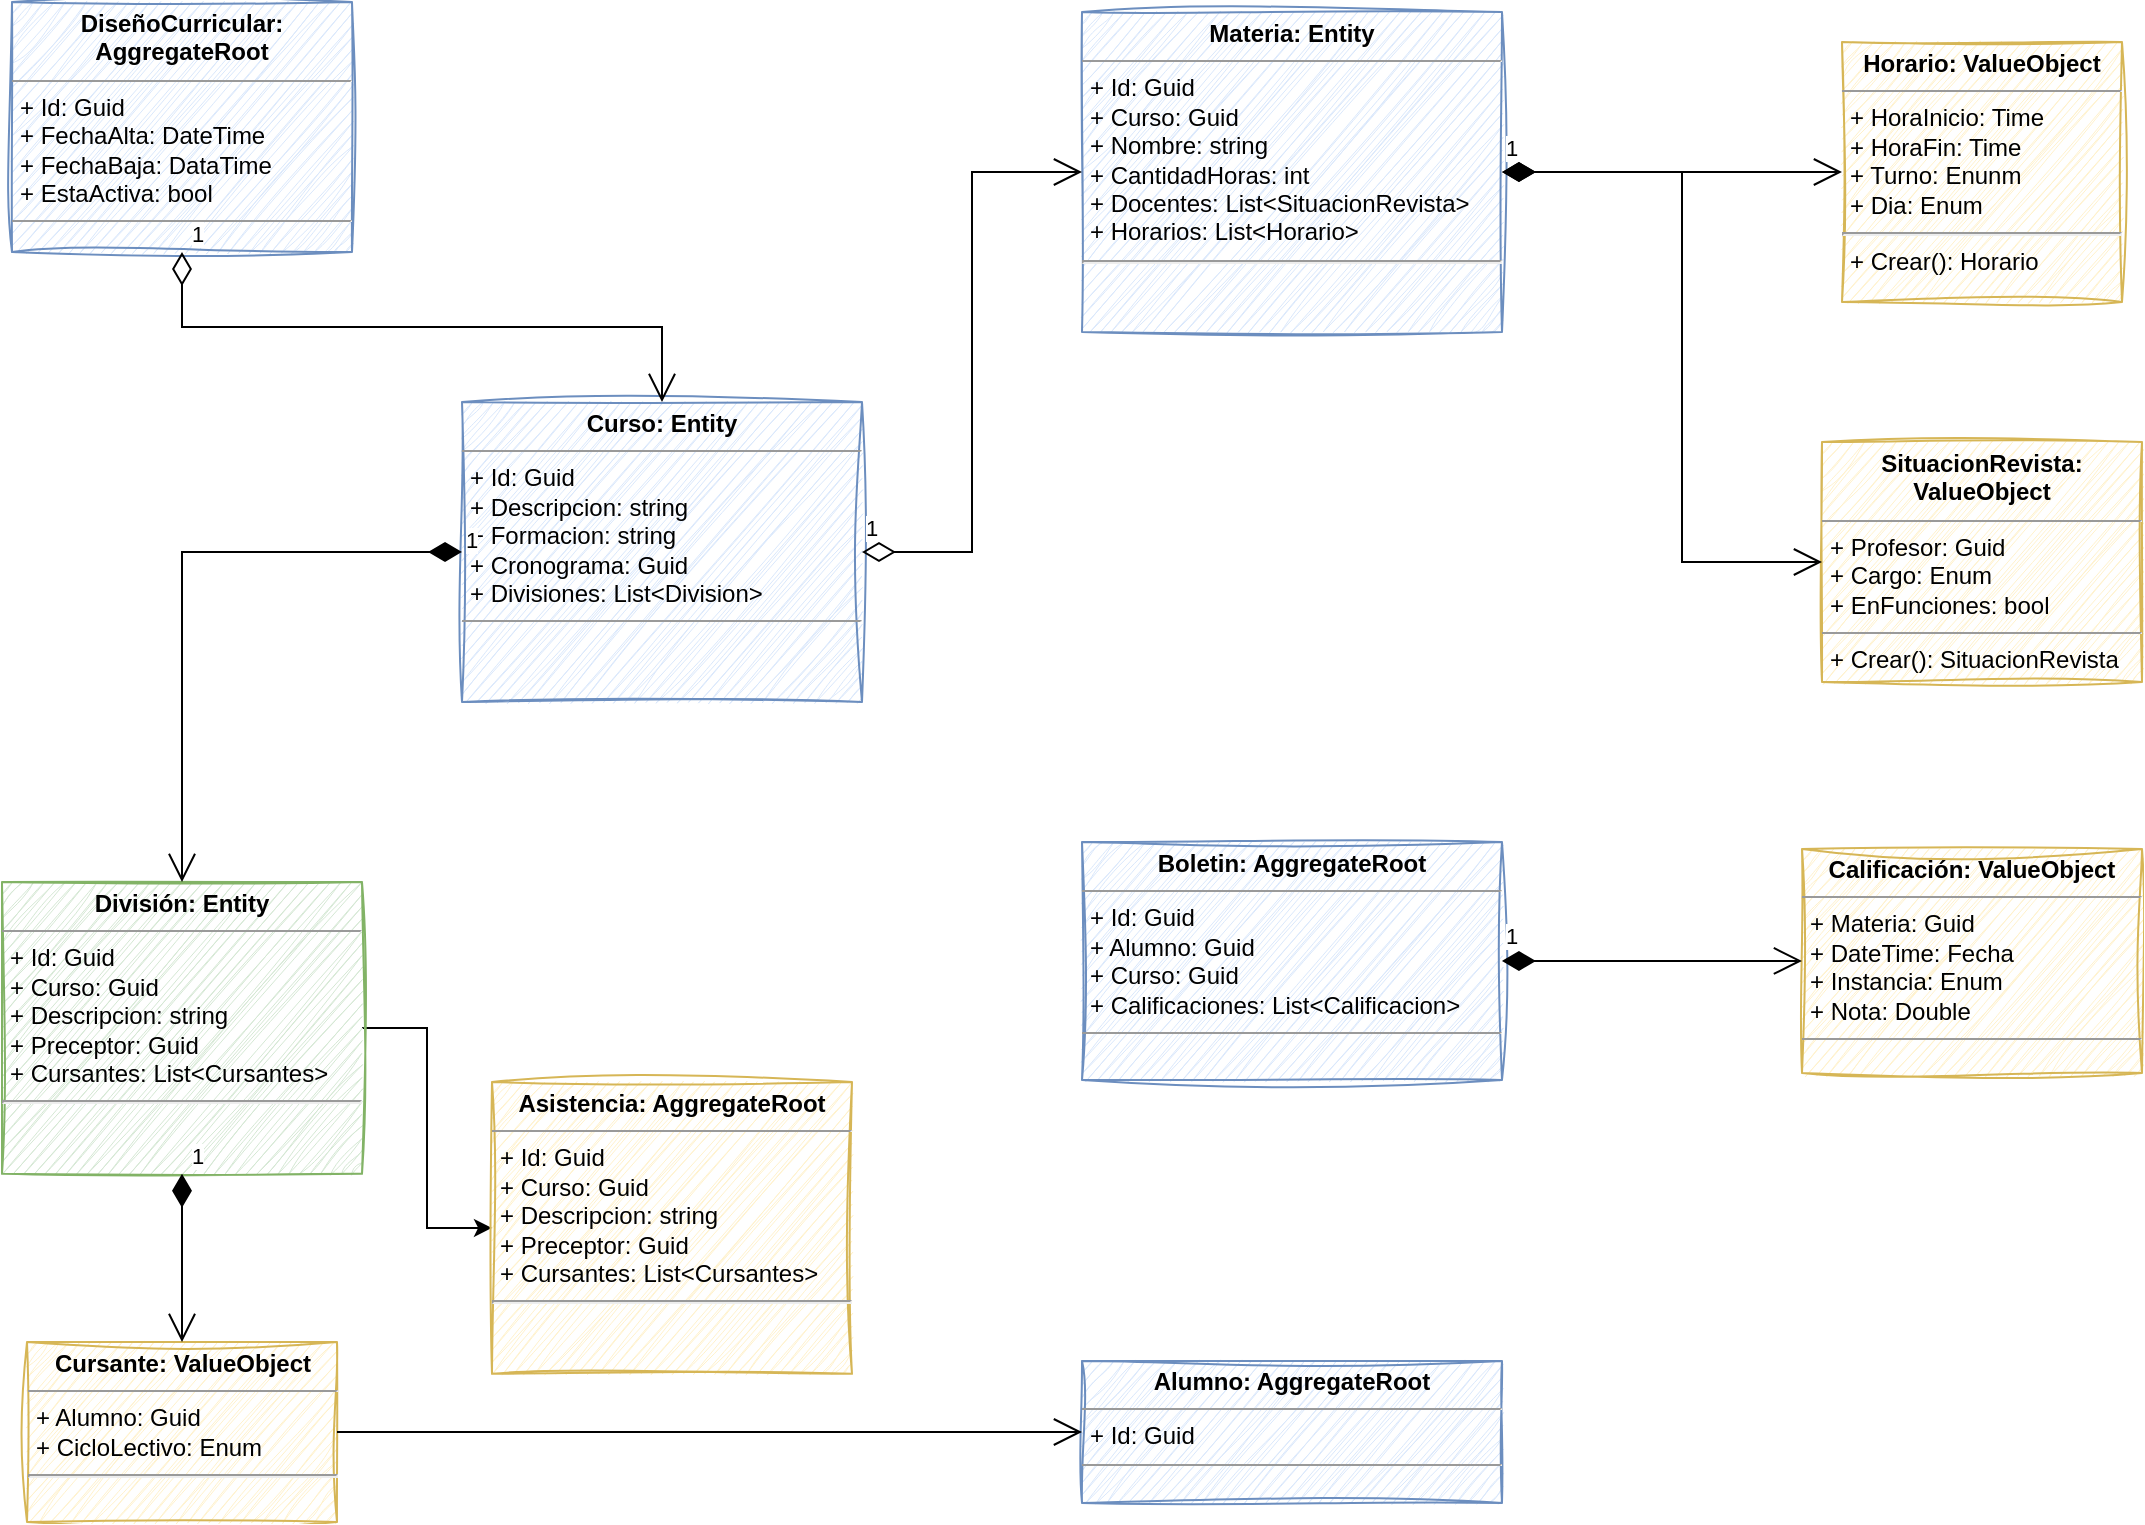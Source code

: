 <mxfile version="24.5.1" type="device">
  <diagram name="Página-1" id="BmQpAQnhH2ju0ME5Bwdr">
    <mxGraphModel dx="1222" dy="785" grid="1" gridSize="10" guides="1" tooltips="1" connect="1" arrows="1" fold="1" page="1" pageScale="1" pageWidth="1169" pageHeight="827" math="0" shadow="0">
      <root>
        <mxCell id="0" />
        <mxCell id="1" parent="0" />
        <mxCell id="twf0PPjM9mNhaG3VMw-u-50" value="" style="edgeStyle=orthogonalEdgeStyle;rounded=0;orthogonalLoop=1;jettySize=auto;html=1;" edge="1" parent="1" source="slrVzPa48H6eJzgvsd5o-6" target="twf0PPjM9mNhaG3VMw-u-49">
          <mxGeometry relative="1" as="geometry" />
        </mxCell>
        <mxCell id="slrVzPa48H6eJzgvsd5o-6" value="&lt;p style=&quot;margin:0px;margin-top:4px;text-align:center;&quot;&gt;&lt;b&gt;División: Entity&lt;/b&gt;&lt;/p&gt;&lt;hr size=&quot;1&quot;&gt;&lt;p style=&quot;margin:0px;margin-left:4px;&quot;&gt;+ Id: Guid&lt;/p&gt;&lt;p style=&quot;margin:0px;margin-left:4px;&quot;&gt;+ Curso: Guid&lt;/p&gt;&lt;p style=&quot;margin:0px;margin-left:4px;&quot;&gt;+ Descripcion: string&lt;/p&gt;&lt;p style=&quot;margin:0px;margin-left:4px;&quot;&gt;+ Preceptor: Guid&lt;/p&gt;&lt;p style=&quot;margin:0px;margin-left:4px;&quot;&gt;+ Cursantes: List&amp;lt;Cursantes&amp;gt;&lt;/p&gt;&lt;hr&gt;" style="verticalAlign=top;align=left;overflow=fill;fontSize=12;fontFamily=Helvetica;html=1;whiteSpace=wrap;fillColor=#d5e8d4;strokeColor=#82b366;labelBackgroundColor=none;labelBorderColor=none;sketch=1;curveFitting=1;jiggle=2;" parent="1" vertex="1">
          <mxGeometry x="20" y="480.0" width="180" height="145.93" as="geometry" />
        </mxCell>
        <mxCell id="fSairsaPHRafN0FBANSZ-2" value="&lt;p style=&quot;margin:0px;margin-top:4px;text-align:center;&quot;&gt;&lt;b&gt;&lt;span style=&quot;background-color: initial; text-align: left;&quot;&gt;DiseñoCurricular&lt;/span&gt;: AggregateRoot&lt;/b&gt;&lt;/p&gt;&lt;hr size=&quot;1&quot;&gt;&lt;p style=&quot;margin:0px;margin-left:4px;&quot;&gt;+ Id: Guid&lt;/p&gt;&lt;p style=&quot;margin:0px;margin-left:4px;&quot;&gt;+ FechaAlta: DateTime&lt;/p&gt;&lt;p style=&quot;margin:0px;margin-left:4px;&quot;&gt;+ FechaBaja: DataTime&lt;/p&gt;&lt;p style=&quot;margin:0px;margin-left:4px;&quot;&gt;&lt;span style=&quot;background-color: initial;&quot;&gt;+ EstaActiva: bool&lt;/span&gt;&lt;br&gt;&lt;/p&gt;&lt;hr size=&quot;1&quot;&gt;&lt;p style=&quot;margin:0px;margin-left:4px;&quot;&gt;&lt;br&gt;&lt;/p&gt;" style="verticalAlign=top;align=left;overflow=fill;fontSize=12;fontFamily=Helvetica;html=1;whiteSpace=wrap;fillColor=#dae8fc;strokeColor=#6c8ebf;labelBackgroundColor=none;labelBorderColor=none;rounded=0;sketch=1;curveFitting=1;jiggle=2;" parent="1" vertex="1">
          <mxGeometry x="25" y="40" width="170" height="125" as="geometry" />
        </mxCell>
        <mxCell id="fSairsaPHRafN0FBANSZ-3" value="&lt;p style=&quot;margin:0px;margin-top:4px;text-align:center;&quot;&gt;&lt;b&gt;SituacionRevista: ValueObject&lt;/b&gt;&lt;/p&gt;&lt;hr size=&quot;1&quot;&gt;&lt;p style=&quot;margin:0px;margin-left:4px;&quot;&gt;+ Profesor: Guid&lt;/p&gt;&lt;p style=&quot;margin:0px;margin-left:4px;&quot;&gt;+ Cargo: Enum&lt;/p&gt;&lt;p style=&quot;margin:0px;margin-left:4px;&quot;&gt;+ EnFunciones: bool&lt;/p&gt;&lt;hr size=&quot;1&quot;&gt;&lt;p style=&quot;margin:0px;margin-left:4px;&quot;&gt;+ Crear(): SituacionRevista&lt;/p&gt;" style="verticalAlign=top;align=left;overflow=fill;fontSize=12;fontFamily=Helvetica;html=1;whiteSpace=wrap;fillColor=#fff2cc;strokeColor=#d6b656;labelBackgroundColor=none;labelBorderColor=none;sketch=1;curveFitting=1;jiggle=2;rounded=0;" parent="1" vertex="1">
          <mxGeometry x="930" y="260" width="160" height="120" as="geometry" />
        </mxCell>
        <mxCell id="fSairsaPHRafN0FBANSZ-9" value="&lt;p style=&quot;margin:0px;margin-top:4px;text-align:center;&quot;&gt;&lt;b&gt;Cursante: ValueObject&lt;/b&gt;&lt;/p&gt;&lt;hr size=&quot;1&quot;&gt;&lt;p style=&quot;margin:0px;margin-left:4px;&quot;&gt;&lt;span style=&quot;&quot;&gt;+ Alumno: Guid&lt;/span&gt;&lt;/p&gt;&lt;p style=&quot;margin:0px;margin-left:4px;&quot;&gt;&lt;span style=&quot;&quot;&gt;+ CicloLectivo: Enum&lt;/span&gt;&lt;/p&gt;&lt;hr&gt;" style="verticalAlign=top;align=left;overflow=fill;fontSize=12;fontFamily=Helvetica;html=1;whiteSpace=wrap;fillColor=#fff2cc;strokeColor=#d6b656;labelBackgroundColor=none;labelBorderColor=none;rounded=0;sketch=1;curveFitting=1;jiggle=2;" parent="1" vertex="1">
          <mxGeometry x="32.5" y="710.0" width="155" height="90" as="geometry" />
        </mxCell>
        <mxCell id="fSairsaPHRafN0FBANSZ-12" value="&lt;p style=&quot;margin:0px;margin-top:4px;text-align:center;&quot;&gt;&lt;b&gt;Boletin: AggregateRoot&lt;/b&gt;&lt;/p&gt;&lt;hr size=&quot;1&quot;&gt;&lt;p style=&quot;margin:0px;margin-left:4px;&quot;&gt;+ Id: Guid&lt;/p&gt;&lt;p style=&quot;margin:0px;margin-left:4px;&quot;&gt;+ Alumno: Guid&lt;/p&gt;&lt;p style=&quot;margin:0px;margin-left:4px;&quot;&gt;+ Curso: Guid&lt;/p&gt;&lt;p style=&quot;margin:0px;margin-left:4px;&quot;&gt;+ Calificaciones: List&amp;lt;Calificacion&amp;gt;&lt;/p&gt;&lt;hr size=&quot;1&quot;&gt;&lt;p style=&quot;margin:0px;margin-left:4px;&quot;&gt;&lt;br&gt;&lt;/p&gt;" style="verticalAlign=top;align=left;overflow=fill;fontSize=12;fontFamily=Helvetica;html=1;whiteSpace=wrap;fillColor=#dae8fc;strokeColor=#6c8ebf;sketch=1;curveFitting=1;jiggle=2;rounded=0;" parent="1" vertex="1">
          <mxGeometry x="560" y="460" width="210" height="118.98" as="geometry" />
        </mxCell>
        <mxCell id="EG9hLnG0glLrsyxEOugy-1" value="&lt;p style=&quot;margin:0px;margin-top:4px;text-align:center;&quot;&gt;&lt;b&gt;Materia: Entity&lt;/b&gt;&lt;/p&gt;&lt;hr size=&quot;1&quot;&gt;&lt;p style=&quot;margin:0px;margin-left:4px;&quot;&gt;+ Id: Guid&lt;/p&gt;&lt;p style=&quot;margin:0px;margin-left:4px;&quot;&gt;+ Curso: Guid&lt;/p&gt;&lt;p style=&quot;margin:0px;margin-left:4px;&quot;&gt;+ Nombre: string&lt;/p&gt;&lt;p style=&quot;margin:0px;margin-left:4px;&quot;&gt;+ CantidadHoras: int&lt;/p&gt;&lt;p style=&quot;margin:0px;margin-left:4px;&quot;&gt;&lt;span style=&quot;background-color: initial;&quot;&gt;+ Docentes: List&amp;lt;SituacionRevista&amp;gt;&lt;/span&gt;&lt;br&gt;&lt;/p&gt;&lt;p style=&quot;margin:0px;margin-left:4px;&quot;&gt;&lt;span style=&quot;background-color: initial;&quot;&gt;+ Horarios: List&amp;lt;Horario&amp;gt;&lt;/span&gt;&lt;/p&gt;&lt;hr&gt;" style="verticalAlign=top;align=left;overflow=fill;fontSize=12;fontFamily=Helvetica;html=1;whiteSpace=wrap;fillColor=#dae8fc;strokeColor=#6c8ebf;labelBackgroundColor=none;labelBorderColor=none;rounded=0;sketch=1;curveFitting=1;jiggle=2;" parent="1" vertex="1">
          <mxGeometry x="560" y="45" width="210" height="160" as="geometry" />
        </mxCell>
        <mxCell id="twf0PPjM9mNhaG3VMw-u-1" value="&lt;p style=&quot;margin:0px;margin-top:4px;text-align:center;&quot;&gt;&lt;b&gt;Calificación: ValueObject&lt;/b&gt;&lt;/p&gt;&lt;hr size=&quot;1&quot;&gt;&lt;p style=&quot;margin:0px;margin-left:4px;&quot;&gt;+ Materia: Guid&lt;/p&gt;&lt;p style=&quot;margin:0px;margin-left:4px;&quot;&gt;+ DateTime: Fecha&lt;/p&gt;&lt;p style=&quot;margin:0px;margin-left:4px;&quot;&gt;+ Instancia: Enum&lt;/p&gt;&lt;p style=&quot;margin:0px;margin-left:4px;&quot;&gt;+ Nota: Double&lt;/p&gt;&lt;hr size=&quot;1&quot;&gt;&lt;p style=&quot;margin:0px;margin-left:4px;&quot;&gt;&lt;br&gt;&lt;/p&gt;" style="verticalAlign=top;align=left;overflow=fill;fontSize=12;fontFamily=Helvetica;html=1;whiteSpace=wrap;fillColor=#fff2cc;strokeColor=#d6b656;sketch=1;curveFitting=1;jiggle=2;rounded=0;" vertex="1" parent="1">
          <mxGeometry x="920" y="463.47" width="170" height="112.04" as="geometry" />
        </mxCell>
        <mxCell id="twf0PPjM9mNhaG3VMw-u-3" value="&lt;p style=&quot;margin:0px;margin-top:4px;text-align:center;&quot;&gt;&lt;b&gt;Horario: ValueObject&lt;/b&gt;&lt;/p&gt;&lt;hr size=&quot;1&quot;&gt;&lt;p style=&quot;margin:0px;margin-left:4px;&quot;&gt;&lt;span style=&quot;background-color: initial;&quot;&gt;+ HoraInicio: Time&lt;/span&gt;&lt;br&gt;&lt;/p&gt;&lt;p style=&quot;margin:0px;margin-left:4px;&quot;&gt;+ HoraFin: Time&lt;/p&gt;&lt;p style=&quot;margin:0px;margin-left:4px;&quot;&gt;+ Turno: Enunm&lt;/p&gt;&lt;p style=&quot;margin:0px;margin-left:4px;&quot;&gt;&lt;span style=&quot;background-color: initial;&quot;&gt;+ Dia: Enum&lt;/span&gt;&lt;/p&gt;&lt;hr&gt;&lt;p style=&quot;margin:0px;margin-left:4px;&quot;&gt;&lt;span style=&quot;background-color: initial;&quot;&gt;+ Crear(): Horario&lt;/span&gt;&lt;/p&gt;" style="verticalAlign=top;align=left;overflow=fill;fontSize=12;fontFamily=Helvetica;html=1;whiteSpace=wrap;fillColor=#fff2cc;strokeColor=#d6b656;labelBackgroundColor=none;labelBorderColor=none;rounded=0;sketch=1;curveFitting=1;jiggle=2;" vertex="1" parent="1">
          <mxGeometry x="940" y="60" width="140" height="130" as="geometry" />
        </mxCell>
        <mxCell id="twf0PPjM9mNhaG3VMw-u-12" value="&lt;p style=&quot;margin:0px;margin-top:4px;text-align:center;&quot;&gt;&lt;b&gt;Curso: Entity&lt;/b&gt;&lt;/p&gt;&lt;hr size=&quot;1&quot;&gt;&lt;p style=&quot;margin: 0px 0px 0px 4px;&quot;&gt;+ Id: Guid&lt;/p&gt;&lt;p style=&quot;margin: 0px 0px 0px 4px;&quot;&gt;+ Descripcion: string&lt;/p&gt;&lt;p style=&quot;margin: 0px 0px 0px 4px;&quot;&gt;&lt;span style=&quot;background-color: initial;&quot;&gt;+ Formacion: string&lt;/span&gt;&lt;/p&gt;&lt;p style=&quot;margin: 0px 0px 0px 4px;&quot;&gt;+ Cronograma: Guid&lt;br&gt;&lt;/p&gt;&lt;p style=&quot;margin: 0px 0px 0px 4px;&quot;&gt;+ Divisiones: List&amp;lt;Division&amp;gt;&lt;/p&gt;&lt;hr size=&quot;1&quot;&gt;&lt;p style=&quot;margin:0px;margin-left:4px;&quot;&gt;&lt;br&gt;&lt;/p&gt;" style="verticalAlign=top;align=left;overflow=fill;fontSize=12;fontFamily=Helvetica;html=1;whiteSpace=wrap;fillColor=#dae8fc;strokeColor=#6c8ebf;labelBackgroundColor=none;labelBorderColor=none;rounded=0;sketch=1;curveFitting=1;jiggle=2;" vertex="1" parent="1">
          <mxGeometry x="250" y="240" width="200" height="150" as="geometry" />
        </mxCell>
        <mxCell id="twf0PPjM9mNhaG3VMw-u-14" value="1" style="endArrow=open;html=1;endSize=12;startArrow=diamondThin;startSize=14;startFill=1;edgeStyle=orthogonalEdgeStyle;align=left;verticalAlign=bottom;rounded=0;entryX=0;entryY=0.5;entryDx=0;entryDy=0;exitX=1;exitY=0.5;exitDx=0;exitDy=0;" edge="1" parent="1" source="EG9hLnG0glLrsyxEOugy-1" target="twf0PPjM9mNhaG3VMw-u-3">
          <mxGeometry x="-1" y="3" relative="1" as="geometry">
            <mxPoint x="930" y="510" as="sourcePoint" />
            <mxPoint x="1090" y="510" as="targetPoint" />
          </mxGeometry>
        </mxCell>
        <mxCell id="twf0PPjM9mNhaG3VMw-u-18" value="1" style="endArrow=open;html=1;endSize=12;startArrow=diamondThin;startSize=14;startFill=1;edgeStyle=orthogonalEdgeStyle;align=left;verticalAlign=bottom;rounded=0;exitX=0;exitY=0.5;exitDx=0;exitDy=0;entryX=0.5;entryY=0;entryDx=0;entryDy=0;" edge="1" parent="1" source="twf0PPjM9mNhaG3VMw-u-12" target="slrVzPa48H6eJzgvsd5o-6">
          <mxGeometry x="-1" y="3" relative="1" as="geometry">
            <mxPoint x="520" y="840" as="sourcePoint" />
            <mxPoint x="680" y="840" as="targetPoint" />
          </mxGeometry>
        </mxCell>
        <mxCell id="twf0PPjM9mNhaG3VMw-u-22" value="1" style="endArrow=open;html=1;endSize=12;startArrow=diamondThin;startSize=14;startFill=1;edgeStyle=orthogonalEdgeStyle;align=left;verticalAlign=bottom;rounded=0;exitX=1;exitY=0.5;exitDx=0;exitDy=0;" edge="1" parent="1" source="EG9hLnG0glLrsyxEOugy-1" target="fSairsaPHRafN0FBANSZ-3">
          <mxGeometry x="-1" y="3" relative="1" as="geometry">
            <mxPoint x="520" y="310" as="sourcePoint" />
            <mxPoint x="680" y="310" as="targetPoint" />
            <Array as="points">
              <mxPoint x="860" y="125" />
              <mxPoint x="860" y="320" />
            </Array>
          </mxGeometry>
        </mxCell>
        <mxCell id="twf0PPjM9mNhaG3VMw-u-27" value="1" style="endArrow=open;html=1;endSize=12;startArrow=diamondThin;startSize=14;startFill=0;edgeStyle=orthogonalEdgeStyle;align=left;verticalAlign=bottom;rounded=0;exitX=1;exitY=0.5;exitDx=0;exitDy=0;entryX=0;entryY=0.5;entryDx=0;entryDy=0;" edge="1" parent="1" source="twf0PPjM9mNhaG3VMw-u-12" target="EG9hLnG0glLrsyxEOugy-1">
          <mxGeometry x="-1" y="3" relative="1" as="geometry">
            <mxPoint x="520" y="310" as="sourcePoint" />
            <mxPoint x="680" y="310" as="targetPoint" />
          </mxGeometry>
        </mxCell>
        <mxCell id="twf0PPjM9mNhaG3VMw-u-34" value="1" style="endArrow=open;html=1;endSize=12;startArrow=diamondThin;startSize=14;startFill=0;edgeStyle=orthogonalEdgeStyle;align=left;verticalAlign=bottom;rounded=0;exitX=0.5;exitY=1;exitDx=0;exitDy=0;entryX=0.5;entryY=0;entryDx=0;entryDy=0;" edge="1" parent="1" source="fSairsaPHRafN0FBANSZ-2" target="twf0PPjM9mNhaG3VMw-u-12">
          <mxGeometry x="-1" y="3" relative="1" as="geometry">
            <mxPoint x="520" y="310" as="sourcePoint" />
            <mxPoint x="680" y="310" as="targetPoint" />
          </mxGeometry>
        </mxCell>
        <mxCell id="twf0PPjM9mNhaG3VMw-u-37" value="1" style="endArrow=open;html=1;endSize=12;startArrow=diamondThin;startSize=14;startFill=1;edgeStyle=orthogonalEdgeStyle;align=left;verticalAlign=bottom;rounded=0;exitX=0.5;exitY=1;exitDx=0;exitDy=0;entryX=0.5;entryY=0;entryDx=0;entryDy=0;" edge="1" parent="1" source="slrVzPa48H6eJzgvsd5o-6" target="fSairsaPHRafN0FBANSZ-9">
          <mxGeometry x="-1" y="3" relative="1" as="geometry">
            <mxPoint x="520" y="570" as="sourcePoint" />
            <mxPoint x="680" y="570" as="targetPoint" />
          </mxGeometry>
        </mxCell>
        <mxCell id="twf0PPjM9mNhaG3VMw-u-42" value="1" style="endArrow=open;html=1;endSize=12;startArrow=diamondThin;startSize=14;startFill=1;edgeStyle=orthogonalEdgeStyle;align=left;verticalAlign=bottom;rounded=0;entryX=0;entryY=0.5;entryDx=0;entryDy=0;exitX=1;exitY=0.5;exitDx=0;exitDy=0;" edge="1" parent="1" source="fSairsaPHRafN0FBANSZ-12" target="twf0PPjM9mNhaG3VMw-u-1">
          <mxGeometry x="-1" y="3" relative="1" as="geometry">
            <mxPoint x="890" y="700" as="sourcePoint" />
            <mxPoint x="680" y="570" as="targetPoint" />
          </mxGeometry>
        </mxCell>
        <mxCell id="twf0PPjM9mNhaG3VMw-u-46" value="&lt;p style=&quot;margin:0px;margin-top:4px;text-align:center;&quot;&gt;&lt;b&gt;Alumno: AggregateRoot&lt;/b&gt;&lt;/p&gt;&lt;hr size=&quot;1&quot;&gt;&lt;p style=&quot;margin:0px;margin-left:4px;&quot;&gt;+ Id: Guid&lt;/p&gt;&lt;hr size=&quot;1&quot;&gt;&lt;p style=&quot;margin:0px;margin-left:4px;&quot;&gt;&lt;br&gt;&lt;/p&gt;" style="verticalAlign=top;align=left;overflow=fill;fontSize=12;fontFamily=Helvetica;html=1;whiteSpace=wrap;fillColor=#dae8fc;strokeColor=#6c8ebf;sketch=1;curveFitting=1;jiggle=2;rounded=0;" vertex="1" parent="1">
          <mxGeometry x="560" y="719.49" width="210" height="71.02" as="geometry" />
        </mxCell>
        <mxCell id="twf0PPjM9mNhaG3VMw-u-48" value="" style="endArrow=open;endFill=1;endSize=12;html=1;rounded=0;exitX=1;exitY=0.5;exitDx=0;exitDy=0;entryX=0;entryY=0.5;entryDx=0;entryDy=0;edgeStyle=orthogonalEdgeStyle;" edge="1" parent="1" source="fSairsaPHRafN0FBANSZ-9" target="twf0PPjM9mNhaG3VMw-u-46">
          <mxGeometry width="160" relative="1" as="geometry">
            <mxPoint x="500" y="540" as="sourcePoint" />
            <mxPoint x="660" y="540" as="targetPoint" />
          </mxGeometry>
        </mxCell>
        <mxCell id="twf0PPjM9mNhaG3VMw-u-49" value="&lt;p style=&quot;margin:0px;margin-top:4px;text-align:center;&quot;&gt;&lt;b&gt;Asistencia: AggregateRoot&lt;/b&gt;&lt;/p&gt;&lt;hr size=&quot;1&quot;&gt;&lt;p style=&quot;margin:0px;margin-left:4px;&quot;&gt;+ Id: Guid&lt;/p&gt;&lt;p style=&quot;margin:0px;margin-left:4px;&quot;&gt;+ Curso: Guid&lt;/p&gt;&lt;p style=&quot;margin:0px;margin-left:4px;&quot;&gt;+ Descripcion: string&lt;/p&gt;&lt;p style=&quot;margin:0px;margin-left:4px;&quot;&gt;+ Preceptor: Guid&lt;/p&gt;&lt;p style=&quot;margin:0px;margin-left:4px;&quot;&gt;+ Cursantes: List&amp;lt;Cursantes&amp;gt;&lt;/p&gt;&lt;hr&gt;" style="verticalAlign=top;align=left;overflow=fill;fontSize=12;fontFamily=Helvetica;html=1;whiteSpace=wrap;fillColor=#fff2cc;strokeColor=#d6b656;labelBackgroundColor=none;labelBorderColor=none;sketch=1;curveFitting=1;jiggle=2;" vertex="1" parent="1">
          <mxGeometry x="265" y="580" width="180" height="145.93" as="geometry" />
        </mxCell>
      </root>
    </mxGraphModel>
  </diagram>
</mxfile>
